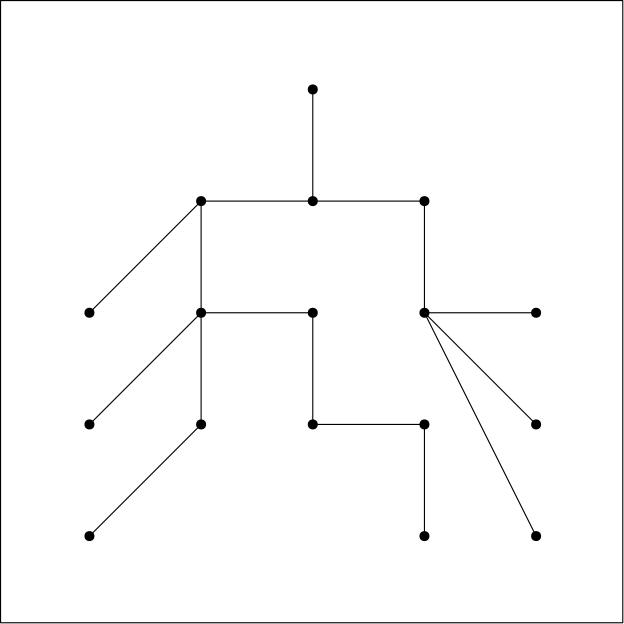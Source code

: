 <?xml version="1.0"?>
<!DOCTYPE ipe SYSTEM "ipe.dtd">
<ipe version="70107" creator="Ipe 7.1.7">
<info created="D:20151003131006" modified="D:20151003131006"/>
<ipestyle name="basic">
<symbol name="arrow/arc(spx)">
<path stroke="sym-stroke" fill="sym-stroke" pen="sym-pen">
0 0 m
-1 0.333 l
-1 -0.333 l
h
</path>
</symbol>
<symbol name="arrow/farc(spx)">
<path stroke="sym-stroke" fill="white" pen="sym-pen">
0 0 m
-1 0.333 l
-1 -0.333 l
h
</path>
</symbol>
<symbol name="arrow/ptarc(spx)">
<path stroke="sym-stroke" fill="sym-stroke" pen="sym-pen">
0 0 m
-1 0.333 l
-0.8 0 l
-1 -0.333 l
h
</path>
</symbol>
<symbol name="arrow/fptarc(spx)">
<path stroke="sym-stroke" fill="white" pen="sym-pen">
0 0 m
-1 0.333 l
-0.8 0 l
-1 -0.333 l
h
</path>
</symbol>
<symbol name="mark/circle(sx)" transformations="translations">
<path fill="sym-stroke">
0.6 0 0 0.6 0 0 e
0.4 0 0 0.4 0 0 e
</path>
</symbol>
<symbol name="mark/disk(sx)" transformations="translations">
<path fill="sym-stroke">
0.6 0 0 0.6 0 0 e
</path>
</symbol>
<symbol name="mark/fdisk(sfx)" transformations="translations">
<group>
<path fill="sym-fill">
0.5 0 0 0.5 0 0 e
</path>
<path fill="sym-stroke" fillrule="eofill">
0.6 0 0 0.6 0 0 e
0.4 0 0 0.4 0 0 e
</path>
</group>
</symbol>
<symbol name="mark/box(sx)" transformations="translations">
<path fill="sym-stroke" fillrule="eofill">
-0.6 -0.6 m
0.6 -0.6 l
0.6 0.6 l
-0.6 0.6 l
h
-0.4 -0.4 m
0.4 -0.4 l
0.4 0.4 l
-0.4 0.4 l
h
</path>
</symbol>
<symbol name="mark/square(sx)" transformations="translations">
<path fill="sym-stroke">
-0.6 -0.6 m
0.6 -0.6 l
0.6 0.6 l
-0.6 0.6 l
h
</path>
</symbol>
<symbol name="mark/fsquare(sfx)" transformations="translations">
<group>
<path fill="sym-fill">
-0.5 -0.5 m
0.5 -0.5 l
0.5 0.5 l
-0.5 0.5 l
h
</path>
<path fill="sym-stroke" fillrule="eofill">
-0.6 -0.6 m
0.6 -0.6 l
0.6 0.6 l
-0.6 0.6 l
h
-0.4 -0.4 m
0.4 -0.4 l
0.4 0.4 l
-0.4 0.4 l
h
</path>
</group>
</symbol>
<symbol name="mark/cross(sx)" transformations="translations">
<group>
<path fill="sym-stroke">
-0.43 -0.57 m
0.57 0.43 l
0.43 0.57 l
-0.57 -0.43 l
h
</path>
<path fill="sym-stroke">
-0.43 0.57 m
0.57 -0.43 l
0.43 -0.57 l
-0.57 0.43 l
h
</path>
</group>
</symbol>
<symbol name="arrow/fnormal(spx)">
<path stroke="sym-stroke" fill="white" pen="sym-pen">
0 0 m
-1 0.333 l
-1 -0.333 l
h
</path>
</symbol>
<symbol name="arrow/pointed(spx)">
<path stroke="sym-stroke" fill="sym-stroke" pen="sym-pen">
0 0 m
-1 0.333 l
-0.8 0 l
-1 -0.333 l
h
</path>
</symbol>
<symbol name="arrow/fpointed(spx)">
<path stroke="sym-stroke" fill="white" pen="sym-pen">
0 0 m
-1 0.333 l
-0.8 0 l
-1 -0.333 l
h
</path>
</symbol>
<symbol name="arrow/linear(spx)">
<path stroke="sym-stroke" pen="sym-pen">
-1 0.333 m
0 0 l
-1 -0.333 l
</path>
</symbol>
<symbol name="arrow/fdouble(spx)">
<path stroke="sym-stroke" fill="white" pen="sym-pen">
0 0 m
-1 0.333 l
-1 -0.333 l
h
-1 0 m
-2 0.333 l
-2 -0.333 l
h
</path>
</symbol>
<symbol name="arrow/double(spx)">
<path stroke="sym-stroke" fill="sym-stroke" pen="sym-pen">
0 0 m
-1 0.333 l
-1 -0.333 l
h
-1 0 m
-2 0.333 l
-2 -0.333 l
h
</path>
</symbol>
<pen name="heavier" value="0.8"/>
<pen name="fat" value="1.2"/>
<pen name="ultrafat" value="2"/>
<symbolsize name="large" value="5"/>
<symbolsize name="small" value="2"/>
<symbolsize name="tiny" value="1.1"/>
<arrowsize name="large" value="10"/>
<arrowsize name="small" value="5"/>
<arrowsize name="tiny" value="3"/>
<color name="red" value="1 0 0"/>
<color name="green" value="0 1 0"/>
<color name="blue" value="0 0 1"/>
<color name="yellow" value="1 1 0"/>
<color name="orange" value="1 0.647 0"/>
<color name="gold" value="1 0.843 0"/>
<color name="purple" value="0.627 0.125 0.941"/>
<color name="gray" value="0.745"/>
<color name="brown" value="0.647 0.165 0.165"/>
<color name="navy" value="0 0 0.502"/>
<color name="pink" value="1 0.753 0.796"/>
<color name="seagreen" value="0.18 0.545 0.341"/>
<color name="turquoise" value="0.251 0.878 0.816"/>
<color name="violet" value="0.933 0.51 0.933"/>
<color name="darkblue" value="0 0 0.545"/>
<color name="darkcyan" value="0 0.545 0.545"/>
<color name="darkgray" value="0.663"/>
<color name="darkgreen" value="0 0.392 0"/>
<color name="darkmagenta" value="0.545 0 0.545"/>
<color name="darkorange" value="1 0.549 0"/>
<color name="darkred" value="0.545 0 0"/>
<color name="lightblue" value="0.678 0.847 0.902"/>
<color name="lightcyan" value="0.878 1 1"/>
<color name="lightgray" value="0.827"/>
<color name="lightgreen" value="0.565 0.933 0.565"/>
<color name="lightyellow" value="1 1 0.878"/>
<dashstyle name="dashed" value="[4] 0"/>
<dashstyle name="dotted" value="[1 3] 0"/>
<dashstyle name="dash dotted" value="[4 2 1 2] 0"/>
<dashstyle name="dash dot dotted" value="[4 2 1 2 1 2] 0"/>
<textsize name="large" value="\large"/>
<textsize name="Large" value="\Large"/>
<textsize name="LARGE" value="\LARGE"/>
<textsize name="huge" value="\huge"/>
<textsize name="Huge" value="\Huge"/>
<textsize name="small" value="\small"/>
<textsize name="footnote" value="\footnotesize"/>
<textsize name="tiny" value="\tiny"/>
<textstyle name="center" begin="\begin{center}" end="\end{center}"/>
<textstyle name="itemize" begin="\begin{itemize}" end="\end{itemize}"/>
<textstyle name="item" begin="\begin{itemize}\item{}" end="\end{itemize}"/>
<gridsize name="4 pts" value="4"/>
<gridsize name="8 pts (~3 mm)" value="8"/>
<gridsize name="16 pts (~6 mm)" value="16"/>
<gridsize name="32 pts (~12 mm)" value="32"/>
<gridsize name="10 pts (~3.5 mm)" value="10"/>
<gridsize name="20 pts (~7 mm)" value="20"/>
<gridsize name="14 pts (~5 mm)" value="14"/>
<gridsize name="28 pts (~10 mm)" value="28"/>
<gridsize name="56 pts (~20 mm)" value="56"/>
<anglesize name="90 deg" value="90"/>
<anglesize name="60 deg" value="60"/>
<anglesize name="45 deg" value="45"/>
<anglesize name="30 deg" value="30"/>
<anglesize name="22.5 deg" value="22.5"/>
<tiling name="falling" angle="-60" step="4" width="1"/>
<tiling name="rising" angle="30" step="4" width="1"/>
</ipestyle>
<page>
<layer name="alpha"/>
<view layers="alpha" active="alpha"/>
<use layer="alpha" matrix="0 0.628117 -0.628117 0 345.397 247.002" name="mark/disk(sx)" pos="64 448" size="normal" stroke="black"/>
<use matrix="0 0.628117 -0.628117 0 345.397 247.002" name="mark/disk(sx)" pos="128 448" size="normal" stroke="black"/>
<use matrix="0 0.628117 -0.628117 0 345.397 247.002" name="mark/disk(sx)" pos="192 448" size="normal" stroke="black"/>
<use matrix="0 0.628117 -0.628117 0 345.397 247.002" name="mark/disk(sx)" pos="256 384" size="normal" stroke="black"/>
<use matrix="0 0.628117 -0.628117 0 345.397 247.002" name="mark/disk(sx)" pos="256 320" size="normal" stroke="black"/>
<use matrix="0 0.628117 -0.628117 0 345.397 247.002" name="mark/disk(sx)" pos="192 384" size="normal" stroke="black"/>
<use matrix="0 0.628117 -0.628117 0 345.397 247.002" name="mark/disk(sx)" pos="128 384" size="normal" stroke="black"/>
<use matrix="0 0.628117 -0.628117 0 345.397 247.002" name="mark/disk(sx)" pos="320 320" size="normal" stroke="black"/>
<use matrix="0 0.628117 -0.628117 0 345.397 247.002" name="mark/disk(sx)" pos="192 320" size="normal" stroke="black"/>
<use matrix="0 0.628117 -0.628117 0 345.397 247.002" name="mark/disk(sx)" pos="128 320" size="normal" stroke="black"/>
<use matrix="0 0.628117 -0.628117 0 345.397 247.002" name="mark/disk(sx)" pos="256 256" size="normal" stroke="black"/>
<use matrix="0 0.628117 -0.628117 0 345.397 247.002" name="mark/disk(sx)" pos="192 256" size="normal" stroke="black"/>
<use matrix="0 0.628117 -0.628117 0 345.397 247.002" name="mark/disk(sx)" pos="192 192" size="normal" stroke="black"/>
<use matrix="0 0.628117 -0.628117 0 345.397 247.002" name="mark/disk(sx)" pos="128 192" size="normal" stroke="black"/>
<use matrix="0 0.628117 -0.628117 0 345.397 247.002" name="mark/disk(sx)" pos="64 192" size="normal" stroke="black"/>
<path matrix="0 0.628117 -0.628117 0 345.397 247.002" stroke="black">
64 448 m
128 384 l
192 384 l
256 384 l
256 320 l
320 320 l
</path>
<path matrix="0 0.628117 -0.628117 0 345.397 247.002" stroke="black">
128 448 m
192 384 l
</path>
<path matrix="0 0.628117 -0.628117 0 345.397 247.002" stroke="black">
192 448 m
256 384 l
</path>
<path matrix="0 0.628117 -0.628117 0 345.397 247.002" stroke="black">
128 320 m
192 320 l
192 384 l
</path>
<path matrix="0 0.628117 -0.628117 0 345.397 247.002" stroke="black">
64 192 m
192 256 l
</path>
<path matrix="0 0.628117 -0.628117 0 345.397 247.002" stroke="black">
128 192 m
192 256 l
</path>
<path matrix="0 0.628117 -0.628117 0 345.397 247.002" stroke="black">
192 192 m
192 256 l
</path>
<path matrix="0 0.628117 -0.628117 0 345.397 247.002" stroke="black">
192 256 m
256 256 l
</path>
<path matrix="0 0.628117 -0.628117 0 345.397 247.002" stroke="black">
256 256 m
256 320 l
</path>
<use matrix="0 0.628117 -0.628117 0 345.397 247.002" name="mark/disk(sx)" pos="128 256" size="normal" stroke="black"/>
<use matrix="0 0.628117 -0.628117 0 345.397 247.002" name="mark/disk(sx)" pos="64 256" size="normal" stroke="black"/>
<path matrix="0 0.628117 -0.628117 0 345.397 247.002" stroke="black">
64 256 m
128 256 l
128 320 l
</path>
<path stroke="black">
32 480 m
32 256 l
256 256 l
256 480 l
h
</path>
</page>
</ipe>
